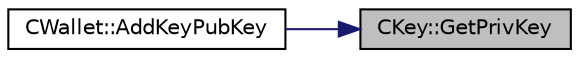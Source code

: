 digraph "CKey::GetPrivKey"
{
 // LATEX_PDF_SIZE
  edge [fontname="Helvetica",fontsize="10",labelfontname="Helvetica",labelfontsize="10"];
  node [fontname="Helvetica",fontsize="10",shape=record];
  rankdir="RL";
  Node1 [label="CKey::GetPrivKey",height=0.2,width=0.4,color="black", fillcolor="grey75", style="filled", fontcolor="black",tooltip=" "];
  Node1 -> Node2 [dir="back",color="midnightblue",fontsize="10",style="solid"];
  Node2 [label="CWallet::AddKeyPubKey",height=0.2,width=0.4,color="black", fillcolor="white", style="filled",URL="$group__map_wallet.html#ga3240da36cd717146296969227a3e0bd5",tooltip="Adds a key to the store, and saves it to disk."];
}
